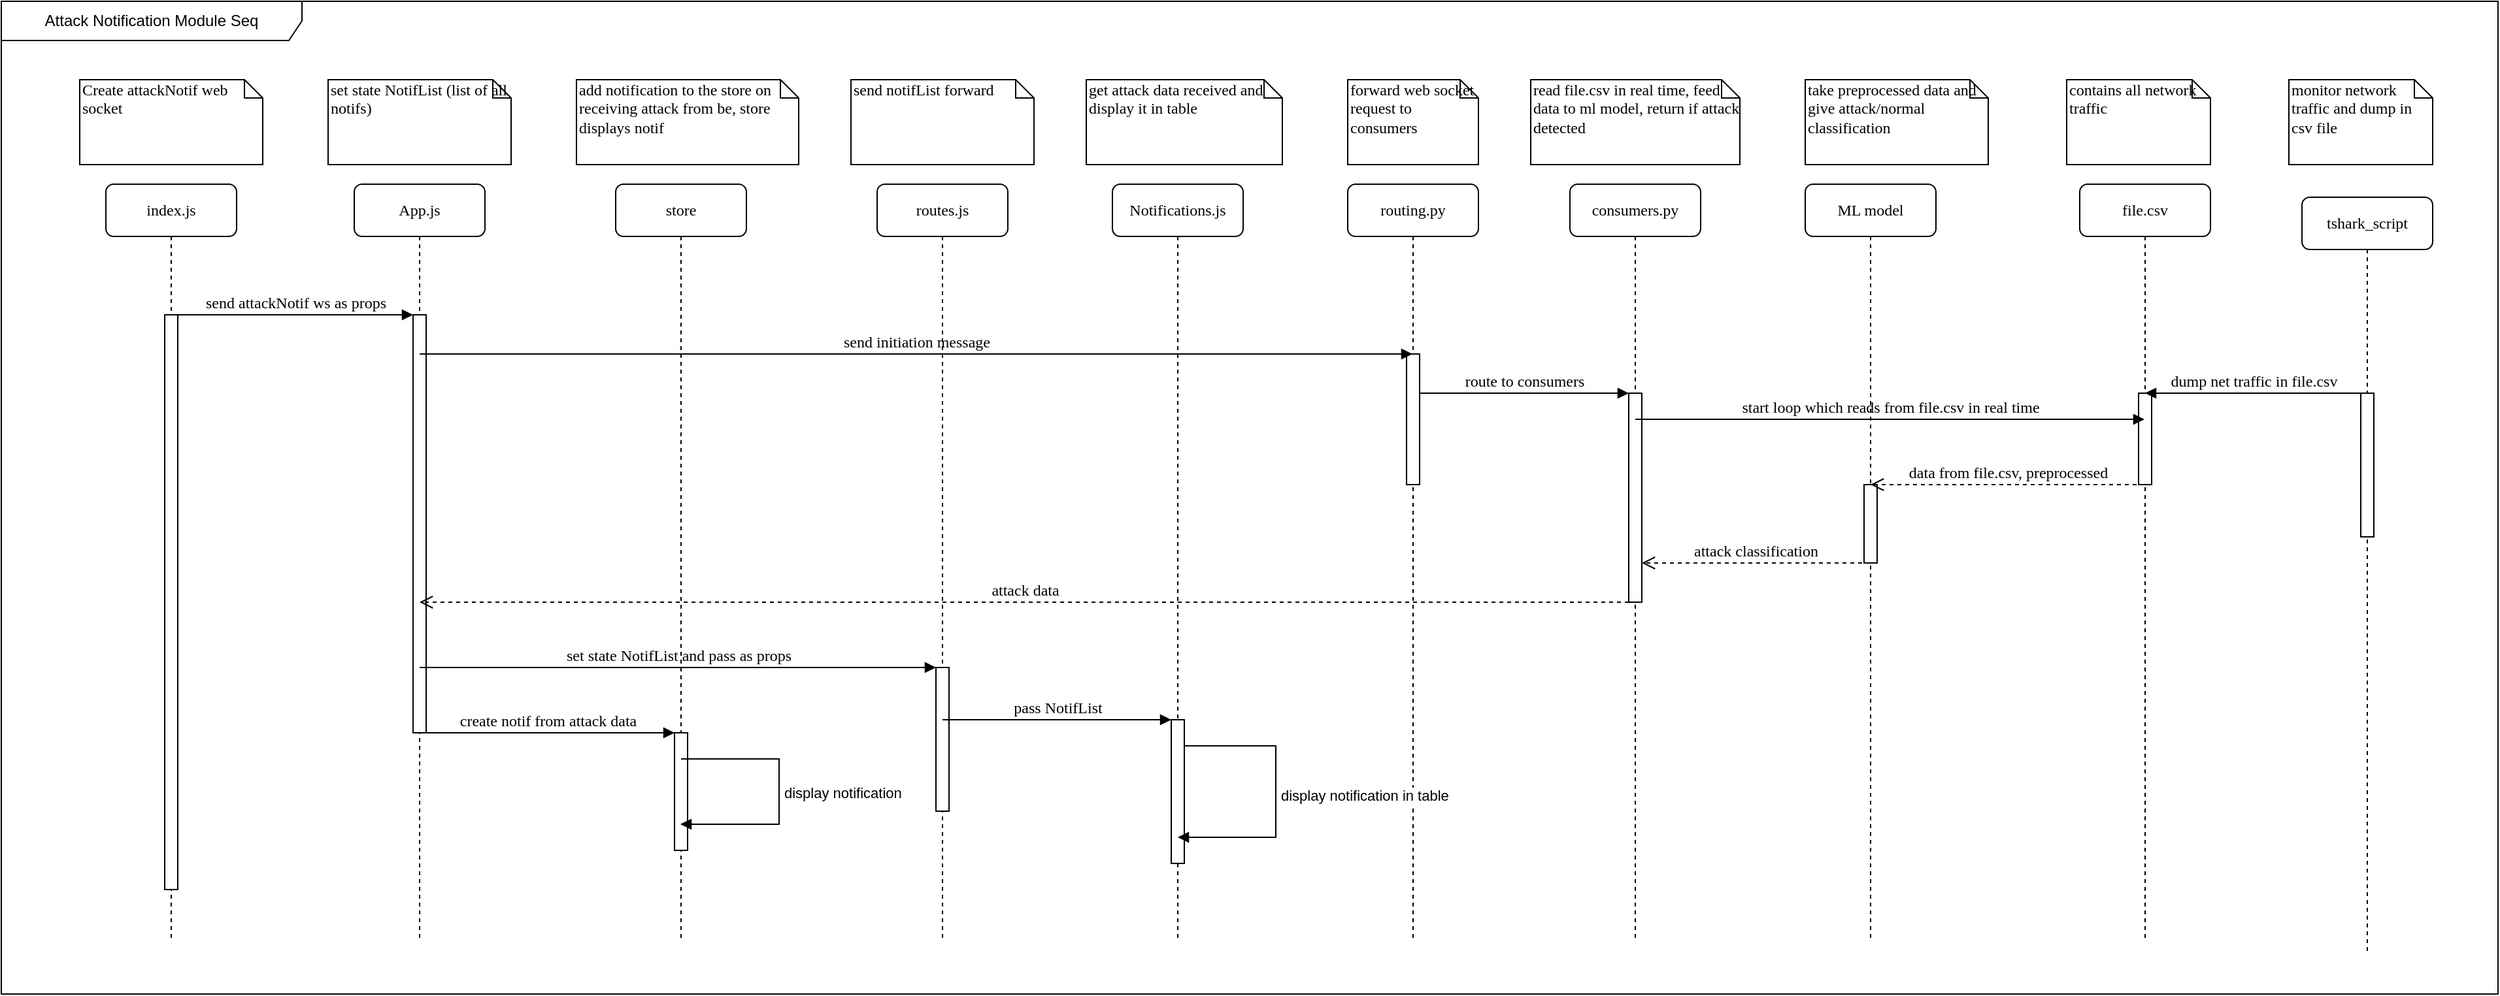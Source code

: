 <mxfile version="12.9.8" type="device"><diagram name="Page-1" id="13e1069c-82ec-6db2-03f1-153e76fe0fe0"><mxGraphModel dx="1355" dy="1626" grid="1" gridSize="10" guides="1" tooltips="1" connect="1" arrows="1" fold="1" page="1" pageScale="1" pageWidth="1100" pageHeight="850" background="#ffffff" math="0" shadow="0"><root><mxCell id="0"/><mxCell id="1" parent="0"/><mxCell id="7baba1c4bc27f4b0-2" value="App.js" style="shape=umlLifeline;perimeter=lifelinePerimeter;whiteSpace=wrap;html=1;container=1;collapsible=0;recursiveResize=0;outlineConnect=0;rounded=1;shadow=0;comic=0;labelBackgroundColor=none;strokeWidth=1;fontFamily=Verdana;fontSize=12;align=center;" parent="1" vertex="1"><mxGeometry x="290" y="120" width="100" height="580" as="geometry"/></mxCell><mxCell id="7baba1c4bc27f4b0-10" value="" style="html=1;points=[];perimeter=orthogonalPerimeter;rounded=0;shadow=0;comic=0;labelBackgroundColor=none;strokeWidth=1;fontFamily=Verdana;fontSize=12;align=center;" parent="7baba1c4bc27f4b0-2" vertex="1"><mxGeometry x="45" y="100" width="10" height="320" as="geometry"/></mxCell><mxCell id="7baba1c4bc27f4b0-3" value="routes.js" style="shape=umlLifeline;perimeter=lifelinePerimeter;whiteSpace=wrap;html=1;container=1;collapsible=0;recursiveResize=0;outlineConnect=0;rounded=1;shadow=0;comic=0;labelBackgroundColor=none;strokeWidth=1;fontFamily=Verdana;fontSize=12;align=center;" parent="1" vertex="1"><mxGeometry x="690" y="120" width="100" height="580" as="geometry"/></mxCell><mxCell id="-J0VLm0Oeq6kI7AmI6Y8-25" value="" style="html=1;points=[];perimeter=orthogonalPerimeter;rounded=0;shadow=0;comic=0;labelBackgroundColor=none;strokeWidth=1;fontFamily=Verdana;fontSize=12;align=center;" vertex="1" parent="7baba1c4bc27f4b0-3"><mxGeometry x="45" y="370" width="10" height="110" as="geometry"/></mxCell><mxCell id="7baba1c4bc27f4b0-4" value="routing.py" style="shape=umlLifeline;perimeter=lifelinePerimeter;whiteSpace=wrap;html=1;container=1;collapsible=0;recursiveResize=0;outlineConnect=0;rounded=1;shadow=0;comic=0;labelBackgroundColor=none;strokeWidth=1;fontFamily=Verdana;fontSize=12;align=center;" parent="1" vertex="1"><mxGeometry x="1050" y="120" width="100" height="580" as="geometry"/></mxCell><mxCell id="7baba1c4bc27f4b0-5" value="consumers.py" style="shape=umlLifeline;perimeter=lifelinePerimeter;whiteSpace=wrap;html=1;container=1;collapsible=0;recursiveResize=0;outlineConnect=0;rounded=1;shadow=0;comic=0;labelBackgroundColor=none;strokeWidth=1;fontFamily=Verdana;fontSize=12;align=center;" parent="1" vertex="1"><mxGeometry x="1220" y="120" width="100" height="580" as="geometry"/></mxCell><mxCell id="7baba1c4bc27f4b0-19" value="" style="html=1;points=[];perimeter=orthogonalPerimeter;rounded=0;shadow=0;comic=0;labelBackgroundColor=none;strokeWidth=1;fontFamily=Verdana;fontSize=12;align=center;" parent="7baba1c4bc27f4b0-5" vertex="1"><mxGeometry x="45" y="160" width="10" height="160" as="geometry"/></mxCell><mxCell id="7baba1c4bc27f4b0-6" value="file.csv" style="shape=umlLifeline;perimeter=lifelinePerimeter;whiteSpace=wrap;html=1;container=1;collapsible=0;recursiveResize=0;outlineConnect=0;rounded=1;shadow=0;comic=0;labelBackgroundColor=none;strokeWidth=1;fontFamily=Verdana;fontSize=12;align=center;" parent="1" vertex="1"><mxGeometry x="1610" y="120" width="100" height="580" as="geometry"/></mxCell><mxCell id="-J0VLm0Oeq6kI7AmI6Y8-12" value="" style="html=1;points=[];perimeter=orthogonalPerimeter;rounded=0;shadow=0;comic=0;labelBackgroundColor=none;strokeColor=#000000;strokeWidth=1;fillColor=#FFFFFF;fontFamily=Verdana;fontSize=12;fontColor=#000000;align=center;" vertex="1" parent="7baba1c4bc27f4b0-6"><mxGeometry x="45" y="160" width="10" height="70" as="geometry"/></mxCell><mxCell id="7baba1c4bc27f4b0-7" value="tshark_script" style="shape=umlLifeline;perimeter=lifelinePerimeter;whiteSpace=wrap;html=1;container=1;collapsible=0;recursiveResize=0;outlineConnect=0;rounded=1;shadow=0;comic=0;labelBackgroundColor=none;strokeWidth=1;fontFamily=Verdana;fontSize=12;align=center;" parent="1" vertex="1"><mxGeometry x="1780" y="130" width="100" height="580" as="geometry"/></mxCell><mxCell id="-J0VLm0Oeq6kI7AmI6Y8-10" value="" style="html=1;points=[];perimeter=orthogonalPerimeter;rounded=0;shadow=0;comic=0;labelBackgroundColor=none;strokeColor=#000000;strokeWidth=1;fillColor=#FFFFFF;fontFamily=Verdana;fontSize=12;fontColor=#000000;align=center;" vertex="1" parent="7baba1c4bc27f4b0-7"><mxGeometry x="45" y="150" width="10" height="110" as="geometry"/></mxCell><mxCell id="7baba1c4bc27f4b0-8" value="index.js" style="shape=umlLifeline;perimeter=lifelinePerimeter;whiteSpace=wrap;html=1;container=1;collapsible=0;recursiveResize=0;outlineConnect=0;rounded=1;shadow=0;comic=0;labelBackgroundColor=none;strokeWidth=1;fontFamily=Verdana;fontSize=12;align=center;" parent="1" vertex="1"><mxGeometry x="100" y="120" width="100" height="580" as="geometry"/></mxCell><mxCell id="7baba1c4bc27f4b0-9" value="" style="html=1;points=[];perimeter=orthogonalPerimeter;rounded=0;shadow=0;comic=0;labelBackgroundColor=none;strokeWidth=1;fontFamily=Verdana;fontSize=12;align=center;" parent="7baba1c4bc27f4b0-8" vertex="1"><mxGeometry x="45" y="100" width="10" height="440" as="geometry"/></mxCell><mxCell id="7baba1c4bc27f4b0-16" value="" style="html=1;points=[];perimeter=orthogonalPerimeter;rounded=0;shadow=0;comic=0;labelBackgroundColor=none;strokeWidth=1;fontFamily=Verdana;fontSize=12;align=center;" parent="1" vertex="1"><mxGeometry x="1095" y="250" width="10" height="100" as="geometry"/></mxCell><mxCell id="7baba1c4bc27f4b0-20" value="route to consumers" style="html=1;verticalAlign=bottom;endArrow=block;entryX=0;entryY=0;labelBackgroundColor=none;fontFamily=Verdana;fontSize=12;edgeStyle=elbowEdgeStyle;elbow=vertical;" parent="1" source="7baba1c4bc27f4b0-16" target="7baba1c4bc27f4b0-19" edge="1"><mxGeometry relative="1" as="geometry"><mxPoint x="1160" y="270" as="sourcePoint"/></mxGeometry></mxCell><mxCell id="7baba1c4bc27f4b0-21" value="attack data" style="html=1;verticalAlign=bottom;endArrow=open;dashed=1;endSize=8;labelBackgroundColor=none;fontFamily=Verdana;fontSize=12;edgeStyle=elbowEdgeStyle;elbow=vertical;" parent="1" source="7baba1c4bc27f4b0-19" target="7baba1c4bc27f4b0-2" edge="1"><mxGeometry relative="1" as="geometry"><mxPoint x="950" y="346" as="targetPoint"/><Array as="points"><mxPoint x="1190" y="440"/><mxPoint x="980" y="430"/><mxPoint x="990" y="390"/><mxPoint x="970" y="300"/><mxPoint x="1000" y="300"/></Array></mxGeometry></mxCell><mxCell id="7baba1c4bc27f4b0-11" value="send attackNotif ws as props" style="html=1;verticalAlign=bottom;endArrow=block;entryX=0;entryY=0;labelBackgroundColor=none;fontFamily=Verdana;fontSize=12;edgeStyle=elbowEdgeStyle;elbow=vertical;" parent="1" source="7baba1c4bc27f4b0-9" target="7baba1c4bc27f4b0-10" edge="1"><mxGeometry relative="1" as="geometry"><mxPoint x="220" y="230" as="sourcePoint"/></mxGeometry></mxCell><mxCell id="7baba1c4bc27f4b0-14" value="create notif from attack data" style="html=1;verticalAlign=bottom;endArrow=block;labelBackgroundColor=none;fontFamily=Verdana;fontSize=12;edgeStyle=elbowEdgeStyle;elbow=vertical;" parent="1" source="7baba1c4bc27f4b0-2" target="-J0VLm0Oeq6kI7AmI6Y8-5" edge="1"><mxGeometry relative="1" as="geometry"><mxPoint x="375" y="510" as="sourcePoint"/><mxPoint x="559.5" y="510" as="targetPoint"/><Array as="points"><mxPoint x="460" y="540"/><mxPoint x="480" y="510"/><mxPoint x="500" y="330"/><mxPoint x="500" y="260"/></Array></mxGeometry></mxCell><mxCell id="7baba1c4bc27f4b0-40" value="Create attackNotif web socket" style="shape=note;whiteSpace=wrap;html=1;size=14;verticalAlign=top;align=left;spacingTop=-6;rounded=0;shadow=0;comic=0;labelBackgroundColor=none;strokeWidth=1;fontFamily=Verdana;fontSize=12" parent="1" vertex="1"><mxGeometry x="80" y="40" width="140" height="65" as="geometry"/></mxCell><mxCell id="7baba1c4bc27f4b0-41" value="set state NotifList (list of all notifs) " style="shape=note;whiteSpace=wrap;html=1;size=14;verticalAlign=top;align=left;spacingTop=-6;rounded=0;shadow=0;comic=0;labelBackgroundColor=none;strokeWidth=1;fontFamily=Verdana;fontSize=12" parent="1" vertex="1"><mxGeometry x="270" y="40" width="140" height="65" as="geometry"/></mxCell><mxCell id="7baba1c4bc27f4b0-42" value="send notifList forward" style="shape=note;whiteSpace=wrap;html=1;size=14;verticalAlign=top;align=left;spacingTop=-6;rounded=0;shadow=0;comic=0;labelBackgroundColor=none;strokeWidth=1;fontFamily=Verdana;fontSize=12" parent="1" vertex="1"><mxGeometry x="670" y="40" width="140" height="65" as="geometry"/></mxCell><mxCell id="7baba1c4bc27f4b0-43" value="forward web socket request to consumers" style="shape=note;whiteSpace=wrap;html=1;size=14;verticalAlign=top;align=left;spacingTop=-6;rounded=0;shadow=0;comic=0;labelBackgroundColor=none;strokeWidth=1;fontFamily=Verdana;fontSize=12" parent="1" vertex="1"><mxGeometry x="1050" y="40" width="100" height="65" as="geometry"/></mxCell><mxCell id="7baba1c4bc27f4b0-44" value="read file.csv in real time, feed data to ml model, return if attack detected" style="shape=note;whiteSpace=wrap;html=1;size=14;verticalAlign=top;align=left;spacingTop=-6;rounded=0;shadow=0;comic=0;labelBackgroundColor=none;strokeWidth=1;fontFamily=Verdana;fontSize=12" parent="1" vertex="1"><mxGeometry x="1190" y="40" width="160" height="65" as="geometry"/></mxCell><mxCell id="7baba1c4bc27f4b0-45" value="contains all network traffic" style="shape=note;whiteSpace=wrap;html=1;size=14;verticalAlign=top;align=left;spacingTop=-6;rounded=0;shadow=0;comic=0;labelBackgroundColor=none;strokeWidth=1;fontFamily=Verdana;fontSize=12" parent="1" vertex="1"><mxGeometry x="1600" y="40" width="110" height="65" as="geometry"/></mxCell><mxCell id="7baba1c4bc27f4b0-46" value="monitor network traffic and dump in csv file" style="shape=note;whiteSpace=wrap;html=1;size=14;verticalAlign=top;align=left;spacingTop=-6;rounded=0;shadow=0;comic=0;labelBackgroundColor=none;strokeWidth=1;fontFamily=Verdana;fontSize=12" parent="1" vertex="1"><mxGeometry x="1770" y="40" width="110" height="65" as="geometry"/></mxCell><mxCell id="-J0VLm0Oeq6kI7AmI6Y8-2" value="store" style="shape=umlLifeline;perimeter=lifelinePerimeter;whiteSpace=wrap;html=1;container=1;collapsible=0;recursiveResize=0;outlineConnect=0;rounded=1;shadow=0;comic=0;labelBackgroundColor=none;strokeWidth=1;fontFamily=Verdana;fontSize=12;align=center;" vertex="1" parent="1"><mxGeometry x="490" y="120" width="100" height="580" as="geometry"/></mxCell><mxCell id="-J0VLm0Oeq6kI7AmI6Y8-5" value="" style="html=1;points=[];perimeter=orthogonalPerimeter;rounded=0;shadow=0;comic=0;labelBackgroundColor=none;strokeWidth=1;fontFamily=Verdana;fontSize=12;align=center;" vertex="1" parent="-J0VLm0Oeq6kI7AmI6Y8-2"><mxGeometry x="45" y="420" width="10" height="90" as="geometry"/></mxCell><mxCell id="-J0VLm0Oeq6kI7AmI6Y8-4" value="add notification to the store on receiving attack from be, store displays notif" style="shape=note;whiteSpace=wrap;html=1;size=14;verticalAlign=top;align=left;spacingTop=-6;rounded=0;shadow=0;comic=0;labelBackgroundColor=none;strokeWidth=1;fontFamily=Verdana;fontSize=12" vertex="1" parent="1"><mxGeometry x="460" y="40" width="170" height="65" as="geometry"/></mxCell><mxCell id="-J0VLm0Oeq6kI7AmI6Y8-6" value="ML model" style="shape=umlLifeline;perimeter=lifelinePerimeter;whiteSpace=wrap;html=1;container=1;collapsible=0;recursiveResize=0;outlineConnect=0;rounded=1;shadow=0;comic=0;labelBackgroundColor=none;strokeWidth=1;fontFamily=Verdana;fontSize=12;align=center;" vertex="1" parent="1"><mxGeometry x="1400" y="120" width="100" height="580" as="geometry"/></mxCell><mxCell id="-J0VLm0Oeq6kI7AmI6Y8-13" value="" style="html=1;points=[];perimeter=orthogonalPerimeter;rounded=0;shadow=0;comic=0;labelBackgroundColor=none;strokeColor=#000000;strokeWidth=1;fillColor=#FFFFFF;fontFamily=Verdana;fontSize=12;fontColor=#000000;align=center;" vertex="1" parent="-J0VLm0Oeq6kI7AmI6Y8-6"><mxGeometry x="45" y="230" width="10" height="60" as="geometry"/></mxCell><mxCell id="-J0VLm0Oeq6kI7AmI6Y8-8" value="take preprocessed data and give attack/normal classification" style="shape=note;whiteSpace=wrap;html=1;size=14;verticalAlign=top;align=left;spacingTop=-6;rounded=0;shadow=0;comic=0;labelBackgroundColor=none;strokeWidth=1;fontFamily=Verdana;fontSize=12" vertex="1" parent="1"><mxGeometry x="1400" y="40" width="140" height="65" as="geometry"/></mxCell><mxCell id="-J0VLm0Oeq6kI7AmI6Y8-9" value="send initiation message" style="html=1;verticalAlign=bottom;endArrow=block;labelBackgroundColor=none;fontFamily=Verdana;fontSize=12;edgeStyle=elbowEdgeStyle;elbow=vertical;" edge="1" parent="1" source="7baba1c4bc27f4b0-2" target="7baba1c4bc27f4b0-4"><mxGeometry relative="1" as="geometry"><mxPoint x="400" y="250" as="sourcePoint"/><mxPoint x="565" y="250" as="targetPoint"/><Array as="points"><mxPoint x="505.5" y="250"/><mxPoint x="505.5" y="180"/></Array></mxGeometry></mxCell><mxCell id="-J0VLm0Oeq6kI7AmI6Y8-11" value="start loop which reads from file.csv in real time" style="html=1;verticalAlign=bottom;endArrow=block;labelBackgroundColor=none;fontFamily=Verdana;fontSize=12;edgeStyle=elbowEdgeStyle;elbow=vertical;" edge="1" parent="1" source="7baba1c4bc27f4b0-5" target="7baba1c4bc27f4b0-6"><mxGeometry relative="1" as="geometry"><mxPoint x="1300" y="289.5" as="sourcePoint"/><mxPoint x="1430" y="289.5" as="targetPoint"/><Array as="points"><mxPoint x="1410" y="300"/><mxPoint x="1570" y="280"/><mxPoint x="1660" y="283"/><mxPoint x="1660" y="283"/></Array></mxGeometry></mxCell><mxCell id="-J0VLm0Oeq6kI7AmI6Y8-14" value="data from file.csv, preprocessed" style="html=1;verticalAlign=bottom;endArrow=open;dashed=1;endSize=8;labelBackgroundColor=none;fontFamily=Verdana;fontSize=12;" edge="1" parent="1" source="7baba1c4bc27f4b0-6" target="-J0VLm0Oeq6kI7AmI6Y8-6"><mxGeometry relative="1" as="geometry"><mxPoint x="850" y="390" as="targetPoint"/><mxPoint x="1540" y="390" as="sourcePoint"/><Array as="points"><mxPoint x="1590" y="350"/><mxPoint x="1490" y="350"/></Array></mxGeometry></mxCell><mxCell id="-J0VLm0Oeq6kI7AmI6Y8-15" value="attack classification" style="html=1;verticalAlign=bottom;endArrow=open;dashed=1;endSize=8;labelBackgroundColor=none;fontFamily=Verdana;fontSize=12;" edge="1" parent="1" source="-J0VLm0Oeq6kI7AmI6Y8-6" target="7baba1c4bc27f4b0-19"><mxGeometry relative="1" as="geometry"><mxPoint x="1240" y="420" as="targetPoint"/><mxPoint x="1330" y="420" as="sourcePoint"/><Array as="points"><mxPoint x="1400" y="410"/></Array></mxGeometry></mxCell><mxCell id="-J0VLm0Oeq6kI7AmI6Y8-18" value="display notification" style="edgeStyle=orthogonalEdgeStyle;html=1;align=left;spacingLeft=2;endArrow=block;rounded=0;" edge="1" parent="1"><mxGeometry relative="1" as="geometry"><mxPoint x="540" y="560" as="sourcePoint"/><Array as="points"><mxPoint x="540" y="560"/><mxPoint x="615" y="560"/><mxPoint x="615" y="610"/></Array><mxPoint x="539.5" y="610" as="targetPoint"/></mxGeometry></mxCell><mxCell id="-J0VLm0Oeq6kI7AmI6Y8-19" value="dump net traffic in file.csv" style="html=1;verticalAlign=bottom;endArrow=block;labelBackgroundColor=none;fontFamily=Verdana;fontSize=12;edgeStyle=elbowEdgeStyle;elbow=vertical;" edge="1" parent="1" source="-J0VLm0Oeq6kI7AmI6Y8-10" target="7baba1c4bc27f4b0-6"><mxGeometry relative="1" as="geometry"><mxPoint x="1720" y="310" as="sourcePoint"/><mxPoint x="1850" y="310.0" as="targetPoint"/><Array as="points"><mxPoint x="1760" y="280"/><mxPoint x="1770" y="300"/><mxPoint x="1740" y="240"/></Array></mxGeometry></mxCell><mxCell id="-J0VLm0Oeq6kI7AmI6Y8-21" value="Notifications.js" style="shape=umlLifeline;perimeter=lifelinePerimeter;whiteSpace=wrap;html=1;container=1;collapsible=0;recursiveResize=0;outlineConnect=0;rounded=1;shadow=0;comic=0;labelBackgroundColor=none;strokeWidth=1;fontFamily=Verdana;fontSize=12;align=center;" vertex="1" parent="1"><mxGeometry x="870" y="120" width="100" height="580" as="geometry"/></mxCell><mxCell id="-J0VLm0Oeq6kI7AmI6Y8-22" value="" style="html=1;points=[];perimeter=orthogonalPerimeter;rounded=0;shadow=0;comic=0;labelBackgroundColor=none;strokeWidth=1;fontFamily=Verdana;fontSize=12;align=center;" vertex="1" parent="-J0VLm0Oeq6kI7AmI6Y8-21"><mxGeometry x="45" y="410" width="10" height="110" as="geometry"/></mxCell><mxCell id="-J0VLm0Oeq6kI7AmI6Y8-24" value="display notification in table" style="edgeStyle=orthogonalEdgeStyle;html=1;align=left;spacingLeft=2;endArrow=block;rounded=0;" edge="1" target="-J0VLm0Oeq6kI7AmI6Y8-21" parent="-J0VLm0Oeq6kI7AmI6Y8-21" source="-J0VLm0Oeq6kI7AmI6Y8-22"><mxGeometry relative="1" as="geometry"><mxPoint x="50" y="400" as="sourcePoint"/><Array as="points"><mxPoint x="125" y="430"/><mxPoint x="125" y="500"/></Array><mxPoint x="90" y="500" as="targetPoint"/></mxGeometry></mxCell><mxCell id="-J0VLm0Oeq6kI7AmI6Y8-23" value="get attack data received and display it in table" style="shape=note;whiteSpace=wrap;html=1;size=14;verticalAlign=top;align=left;spacingTop=-6;rounded=0;shadow=0;comic=0;labelBackgroundColor=none;strokeWidth=1;fontFamily=Verdana;fontSize=12" vertex="1" parent="1"><mxGeometry x="850" y="40" width="150" height="65" as="geometry"/></mxCell><mxCell id="-J0VLm0Oeq6kI7AmI6Y8-26" value="set state NotifList and pass as props" style="html=1;verticalAlign=bottom;endArrow=block;labelBackgroundColor=none;fontFamily=Verdana;fontSize=12;edgeStyle=elbowEdgeStyle;elbow=vertical;" edge="1" parent="1" source="7baba1c4bc27f4b0-2" target="-J0VLm0Oeq6kI7AmI6Y8-25"><mxGeometry relative="1" as="geometry"><mxPoint x="570" y="470" as="sourcePoint"/><mxPoint x="754.5" y="470" as="targetPoint"/><Array as="points"><mxPoint x="670" y="490"/><mxPoint x="675" y="470"/><mxPoint x="695" y="290"/><mxPoint x="695" y="220"/></Array></mxGeometry></mxCell><mxCell id="-J0VLm0Oeq6kI7AmI6Y8-27" value="pass NotifList" style="html=1;verticalAlign=bottom;endArrow=block;labelBackgroundColor=none;fontFamily=Verdana;fontSize=12;edgeStyle=elbowEdgeStyle;elbow=vertical;" edge="1" parent="1" source="7baba1c4bc27f4b0-3" target="-J0VLm0Oeq6kI7AmI6Y8-22"><mxGeometry relative="1" as="geometry"><mxPoint x="790" y="510" as="sourcePoint"/><mxPoint x="920" y="510" as="targetPoint"/><Array as="points"><mxPoint x="880" y="530"/><mxPoint x="895" y="510"/><mxPoint x="915" y="330"/><mxPoint x="915" y="260"/></Array></mxGeometry></mxCell><mxCell id="-J0VLm0Oeq6kI7AmI6Y8-29" value="Attack Notification Module Seq" style="shape=umlFrame;whiteSpace=wrap;html=1;width=230;height=30;" vertex="1" parent="1"><mxGeometry x="20" y="-20" width="1910" height="760" as="geometry"/></mxCell></root></mxGraphModel></diagram></mxfile>